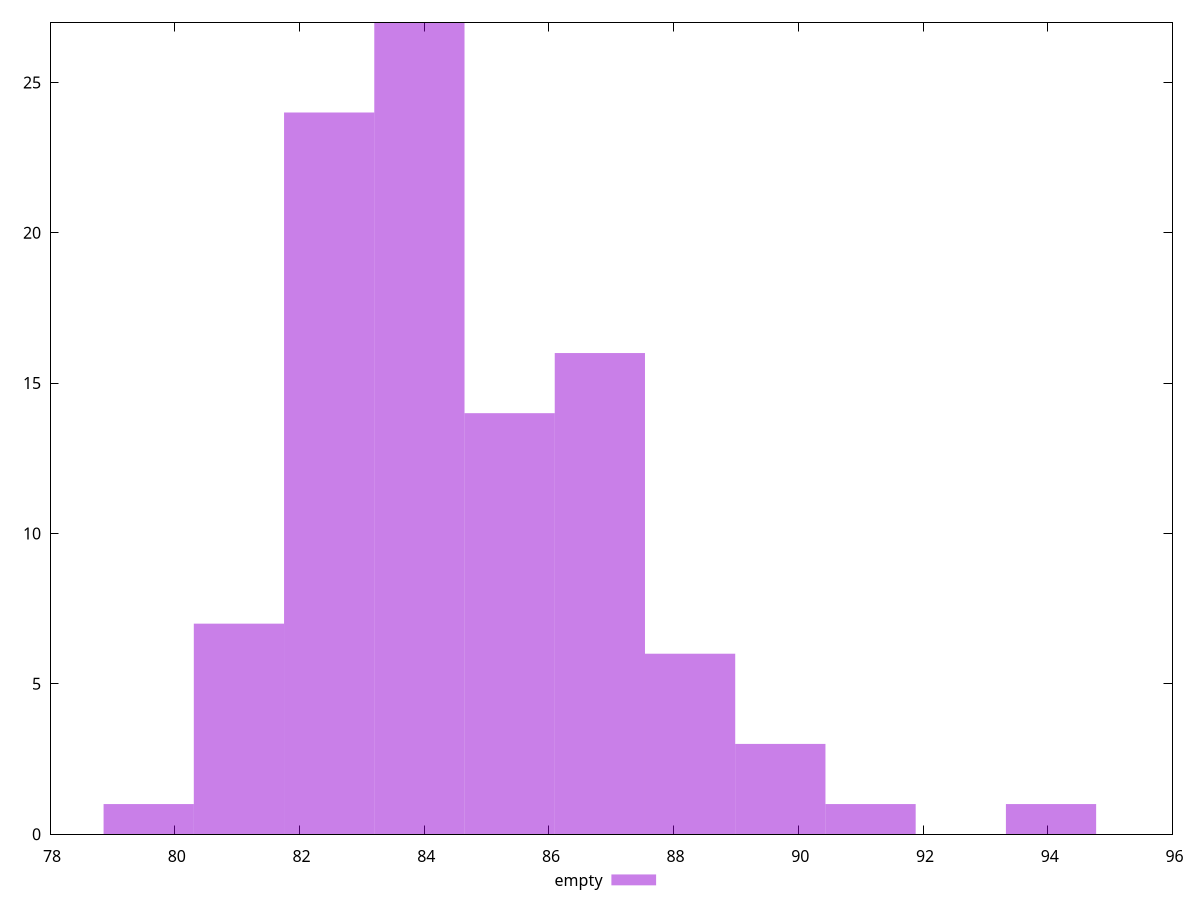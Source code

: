 $_empty <<EOF
94.05218288047689 1
83.92348626257937 27
85.37044292227901 14
82.47652960287974 24
86.81739958197866 16
81.02957294318009 7
88.26435624167831 6
79.58261628348043 1
91.15826956107759 1
89.71131290137795 3
EOF
set key outside below
set terminal pngcairo
set output "report_00005_2020-11-02T22-26-11.212Z/mainthread-work-breakdown/empty//raw_hist.png"
set yrange [0:27]
set boxwidth 1.4469566596996444
set style fill transparent solid 0.5 noborder
plot $_empty title "empty" with boxes ,